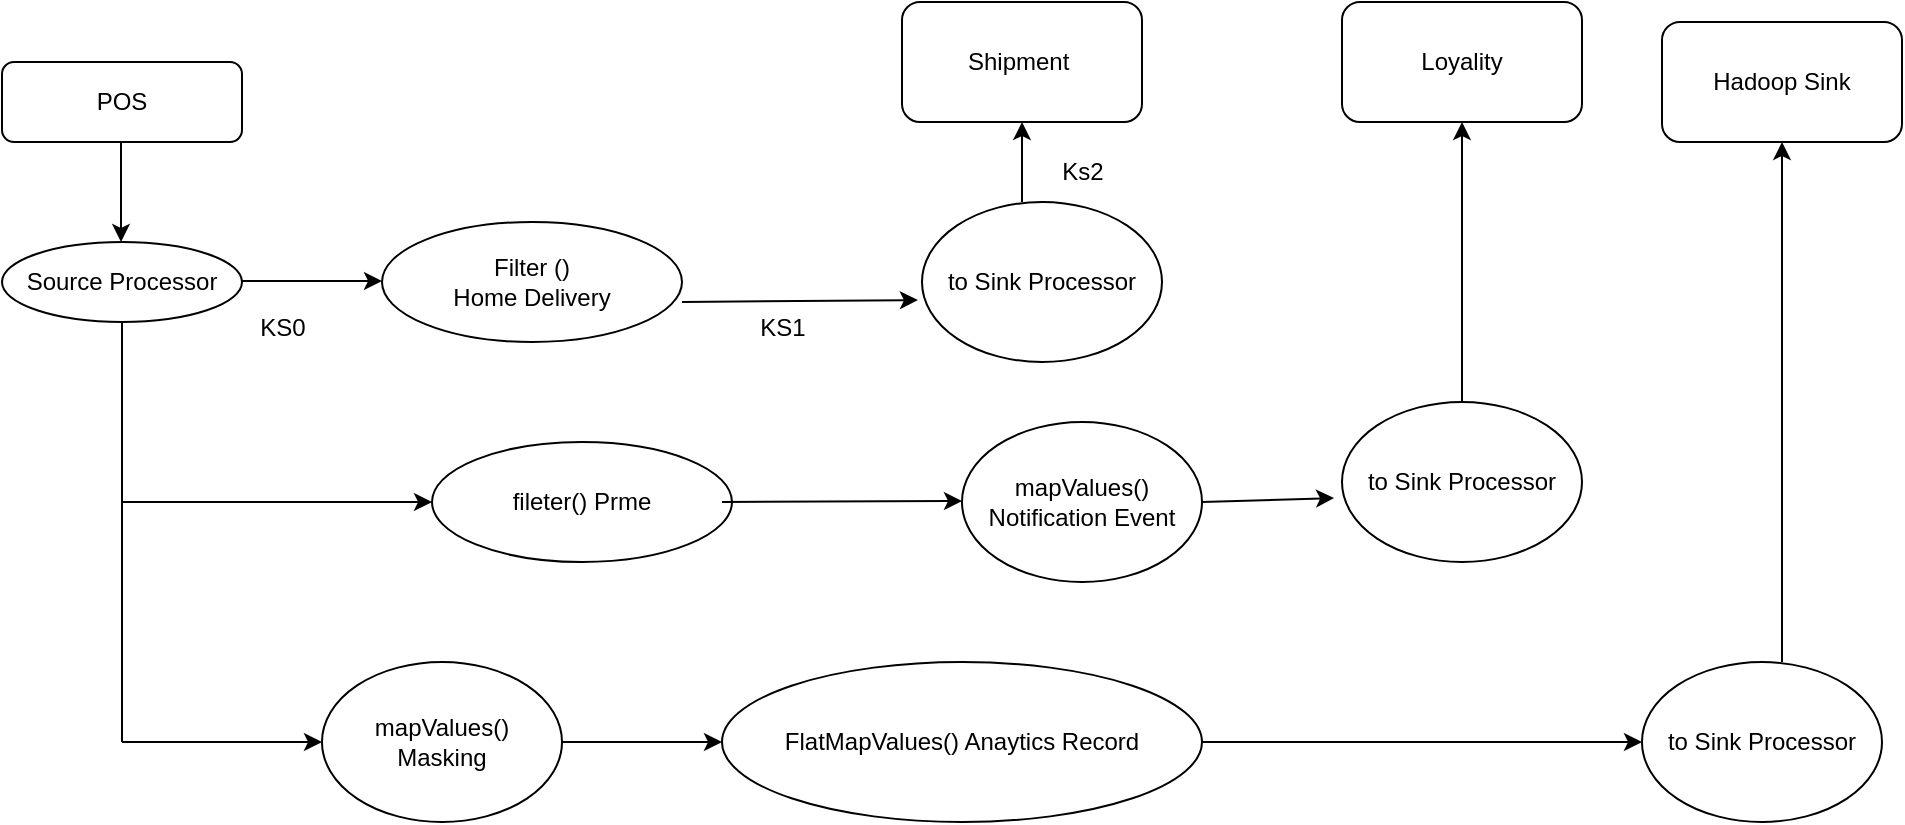 <mxfile version="21.2.0" type="device">
  <diagram id="C5RBs43oDa-KdzZeNtuy" name="Page-1">
    <mxGraphModel dx="2901" dy="1046" grid="1" gridSize="10" guides="1" tooltips="1" connect="1" arrows="1" fold="1" page="1" pageScale="1" pageWidth="827" pageHeight="1169" math="0" shadow="0">
      <root>
        <mxCell id="WIyWlLk6GJQsqaUBKTNV-0" />
        <mxCell id="WIyWlLk6GJQsqaUBKTNV-1" parent="WIyWlLk6GJQsqaUBKTNV-0" />
        <mxCell id="WIyWlLk6GJQsqaUBKTNV-7" value="POS" style="rounded=1;whiteSpace=wrap;html=1;fontSize=12;glass=0;strokeWidth=1;shadow=0;" parent="WIyWlLk6GJQsqaUBKTNV-1" vertex="1">
          <mxGeometry x="-590" y="70" width="120" height="40" as="geometry" />
        </mxCell>
        <mxCell id="tBe_F2XYtukOdVu6AqGG-4" value="" style="endArrow=classic;html=1;rounded=0;" edge="1" parent="WIyWlLk6GJQsqaUBKTNV-1">
          <mxGeometry width="50" height="50" relative="1" as="geometry">
            <mxPoint x="-530.5" y="110" as="sourcePoint" />
            <mxPoint x="-530.5" y="160" as="targetPoint" />
          </mxGeometry>
        </mxCell>
        <mxCell id="tBe_F2XYtukOdVu6AqGG-5" value="Source Processor" style="ellipse;whiteSpace=wrap;html=1;" vertex="1" parent="WIyWlLk6GJQsqaUBKTNV-1">
          <mxGeometry x="-590" y="160" width="120" height="40" as="geometry" />
        </mxCell>
        <mxCell id="tBe_F2XYtukOdVu6AqGG-6" value="" style="endArrow=classic;html=1;rounded=0;" edge="1" parent="WIyWlLk6GJQsqaUBKTNV-1">
          <mxGeometry width="50" height="50" relative="1" as="geometry">
            <mxPoint x="-460" y="179.5" as="sourcePoint" />
            <mxPoint x="-400" y="179.5" as="targetPoint" />
            <Array as="points">
              <mxPoint x="-470" y="179.5" />
            </Array>
          </mxGeometry>
        </mxCell>
        <mxCell id="tBe_F2XYtukOdVu6AqGG-7" value="Filter ()&lt;br&gt;Home Delivery" style="ellipse;whiteSpace=wrap;html=1;" vertex="1" parent="WIyWlLk6GJQsqaUBKTNV-1">
          <mxGeometry x="-400" y="150" width="150" height="60" as="geometry" />
        </mxCell>
        <mxCell id="tBe_F2XYtukOdVu6AqGG-8" value="to Sink Processor" style="ellipse;whiteSpace=wrap;html=1;" vertex="1" parent="WIyWlLk6GJQsqaUBKTNV-1">
          <mxGeometry x="-130" y="140" width="120" height="80" as="geometry" />
        </mxCell>
        <mxCell id="tBe_F2XYtukOdVu6AqGG-9" value="" style="endArrow=classic;html=1;rounded=0;entryX=-0.017;entryY=0.613;entryDx=0;entryDy=0;entryPerimeter=0;" edge="1" parent="WIyWlLk6GJQsqaUBKTNV-1" target="tBe_F2XYtukOdVu6AqGG-8">
          <mxGeometry width="50" height="50" relative="1" as="geometry">
            <mxPoint x="-250" y="190" as="sourcePoint" />
            <mxPoint x="-200" y="140" as="targetPoint" />
          </mxGeometry>
        </mxCell>
        <mxCell id="tBe_F2XYtukOdVu6AqGG-10" value="" style="endArrow=classic;html=1;rounded=0;entryX=0.5;entryY=1;entryDx=0;entryDy=0;" edge="1" parent="WIyWlLk6GJQsqaUBKTNV-1" target="tBe_F2XYtukOdVu6AqGG-12">
          <mxGeometry width="50" height="50" relative="1" as="geometry">
            <mxPoint x="-80" y="140" as="sourcePoint" />
            <mxPoint x="-30" y="130" as="targetPoint" />
          </mxGeometry>
        </mxCell>
        <mxCell id="tBe_F2XYtukOdVu6AqGG-12" value="Shipment&amp;nbsp;" style="rounded=1;whiteSpace=wrap;html=1;" vertex="1" parent="WIyWlLk6GJQsqaUBKTNV-1">
          <mxGeometry x="-140" y="40" width="120" height="60" as="geometry" />
        </mxCell>
        <mxCell id="tBe_F2XYtukOdVu6AqGG-15" value="KS0" style="text;html=1;align=center;verticalAlign=middle;resizable=0;points=[];autosize=1;strokeColor=none;fillColor=none;" vertex="1" parent="WIyWlLk6GJQsqaUBKTNV-1">
          <mxGeometry x="-475" y="188" width="50" height="30" as="geometry" />
        </mxCell>
        <mxCell id="tBe_F2XYtukOdVu6AqGG-16" value="KS1" style="text;html=1;align=center;verticalAlign=middle;resizable=0;points=[];autosize=1;strokeColor=none;fillColor=none;" vertex="1" parent="WIyWlLk6GJQsqaUBKTNV-1">
          <mxGeometry x="-225" y="188" width="50" height="30" as="geometry" />
        </mxCell>
        <mxCell id="tBe_F2XYtukOdVu6AqGG-17" value="Ks2" style="text;html=1;align=center;verticalAlign=middle;resizable=0;points=[];autosize=1;strokeColor=none;fillColor=none;" vertex="1" parent="WIyWlLk6GJQsqaUBKTNV-1">
          <mxGeometry x="-70" y="110" width="40" height="30" as="geometry" />
        </mxCell>
        <mxCell id="tBe_F2XYtukOdVu6AqGG-19" value="" style="endArrow=classic;html=1;rounded=0;" edge="1" parent="WIyWlLk6GJQsqaUBKTNV-1">
          <mxGeometry width="50" height="50" relative="1" as="geometry">
            <mxPoint x="140" y="240" as="sourcePoint" />
            <mxPoint x="140" y="100" as="targetPoint" />
          </mxGeometry>
        </mxCell>
        <mxCell id="tBe_F2XYtukOdVu6AqGG-20" value="" style="endArrow=classic;html=1;rounded=0;entryX=-0.033;entryY=0.6;entryDx=0;entryDy=0;entryPerimeter=0;" edge="1" parent="WIyWlLk6GJQsqaUBKTNV-1" target="tBe_F2XYtukOdVu6AqGG-27">
          <mxGeometry width="50" height="50" relative="1" as="geometry">
            <mxPoint x="10" y="290" as="sourcePoint" />
            <mxPoint x="60" y="240" as="targetPoint" />
          </mxGeometry>
        </mxCell>
        <mxCell id="tBe_F2XYtukOdVu6AqGG-21" value="" style="endArrow=classic;html=1;rounded=0;entryX=0;entryY=0.5;entryDx=0;entryDy=0;" edge="1" parent="WIyWlLk6GJQsqaUBKTNV-1" target="tBe_F2XYtukOdVu6AqGG-24">
          <mxGeometry width="50" height="50" relative="1" as="geometry">
            <mxPoint x="-530" y="290" as="sourcePoint" />
            <mxPoint x="-430" y="290" as="targetPoint" />
          </mxGeometry>
        </mxCell>
        <mxCell id="tBe_F2XYtukOdVu6AqGG-24" value="fileter() Prme" style="ellipse;whiteSpace=wrap;html=1;" vertex="1" parent="WIyWlLk6GJQsqaUBKTNV-1">
          <mxGeometry x="-375" y="260" width="150" height="60" as="geometry" />
        </mxCell>
        <mxCell id="tBe_F2XYtukOdVu6AqGG-25" value="mapValues() Notification Event" style="ellipse;whiteSpace=wrap;html=1;" vertex="1" parent="WIyWlLk6GJQsqaUBKTNV-1">
          <mxGeometry x="-110" y="250" width="120" height="80" as="geometry" />
        </mxCell>
        <mxCell id="tBe_F2XYtukOdVu6AqGG-26" value="" style="endArrow=classic;html=1;rounded=0;entryX=0;entryY=0.5;entryDx=0;entryDy=0;" edge="1" parent="WIyWlLk6GJQsqaUBKTNV-1">
          <mxGeometry width="50" height="50" relative="1" as="geometry">
            <mxPoint x="-230" y="290" as="sourcePoint" />
            <mxPoint x="-110" y="289.5" as="targetPoint" />
          </mxGeometry>
        </mxCell>
        <mxCell id="tBe_F2XYtukOdVu6AqGG-27" value="to Sink Processor" style="ellipse;whiteSpace=wrap;html=1;" vertex="1" parent="WIyWlLk6GJQsqaUBKTNV-1">
          <mxGeometry x="80" y="240" width="120" height="80" as="geometry" />
        </mxCell>
        <mxCell id="tBe_F2XYtukOdVu6AqGG-28" value="Loyality" style="rounded=1;whiteSpace=wrap;html=1;" vertex="1" parent="WIyWlLk6GJQsqaUBKTNV-1">
          <mxGeometry x="80" y="40" width="120" height="60" as="geometry" />
        </mxCell>
        <mxCell id="tBe_F2XYtukOdVu6AqGG-29" value="" style="endArrow=none;html=1;rounded=0;" edge="1" parent="WIyWlLk6GJQsqaUBKTNV-1">
          <mxGeometry width="50" height="50" relative="1" as="geometry">
            <mxPoint x="-530" y="410" as="sourcePoint" />
            <mxPoint x="-530" y="290" as="targetPoint" />
          </mxGeometry>
        </mxCell>
        <mxCell id="tBe_F2XYtukOdVu6AqGG-30" value="" style="endArrow=none;html=1;rounded=0;" edge="1" parent="WIyWlLk6GJQsqaUBKTNV-1">
          <mxGeometry width="50" height="50" relative="1" as="geometry">
            <mxPoint x="-530" y="290" as="sourcePoint" />
            <mxPoint x="-530" y="200" as="targetPoint" />
          </mxGeometry>
        </mxCell>
        <mxCell id="tBe_F2XYtukOdVu6AqGG-31" value="" style="endArrow=classic;html=1;rounded=0;" edge="1" parent="WIyWlLk6GJQsqaUBKTNV-1" target="tBe_F2XYtukOdVu6AqGG-32">
          <mxGeometry width="50" height="50" relative="1" as="geometry">
            <mxPoint x="-530" y="410" as="sourcePoint" />
            <mxPoint x="-450" y="410" as="targetPoint" />
          </mxGeometry>
        </mxCell>
        <mxCell id="tBe_F2XYtukOdVu6AqGG-32" value="mapValues()&lt;br&gt;Masking" style="ellipse;whiteSpace=wrap;html=1;" vertex="1" parent="WIyWlLk6GJQsqaUBKTNV-1">
          <mxGeometry x="-430" y="370" width="120" height="80" as="geometry" />
        </mxCell>
        <mxCell id="tBe_F2XYtukOdVu6AqGG-33" value="" style="endArrow=classic;html=1;rounded=0;" edge="1" parent="WIyWlLk6GJQsqaUBKTNV-1">
          <mxGeometry width="50" height="50" relative="1" as="geometry">
            <mxPoint x="-310" y="410" as="sourcePoint" />
            <mxPoint x="-230" y="410" as="targetPoint" />
          </mxGeometry>
        </mxCell>
        <mxCell id="tBe_F2XYtukOdVu6AqGG-34" value="FlatMapValues() Anaytics Record" style="ellipse;whiteSpace=wrap;html=1;" vertex="1" parent="WIyWlLk6GJQsqaUBKTNV-1">
          <mxGeometry x="-230" y="370" width="240" height="80" as="geometry" />
        </mxCell>
        <mxCell id="tBe_F2XYtukOdVu6AqGG-36" value="" style="endArrow=classic;html=1;rounded=0;" edge="1" parent="WIyWlLk6GJQsqaUBKTNV-1">
          <mxGeometry width="50" height="50" relative="1" as="geometry">
            <mxPoint x="10" y="410" as="sourcePoint" />
            <mxPoint x="230" y="410" as="targetPoint" />
          </mxGeometry>
        </mxCell>
        <mxCell id="tBe_F2XYtukOdVu6AqGG-37" value="to Sink Processor" style="ellipse;whiteSpace=wrap;html=1;" vertex="1" parent="WIyWlLk6GJQsqaUBKTNV-1">
          <mxGeometry x="230" y="370" width="120" height="80" as="geometry" />
        </mxCell>
        <mxCell id="tBe_F2XYtukOdVu6AqGG-38" value="" style="endArrow=classic;html=1;rounded=0;" edge="1" parent="WIyWlLk6GJQsqaUBKTNV-1" target="tBe_F2XYtukOdVu6AqGG-39">
          <mxGeometry width="50" height="50" relative="1" as="geometry">
            <mxPoint x="300" y="370" as="sourcePoint" />
            <mxPoint x="300" y="80" as="targetPoint" />
          </mxGeometry>
        </mxCell>
        <mxCell id="tBe_F2XYtukOdVu6AqGG-39" value="Hadoop Sink" style="rounded=1;whiteSpace=wrap;html=1;" vertex="1" parent="WIyWlLk6GJQsqaUBKTNV-1">
          <mxGeometry x="240" y="50" width="120" height="60" as="geometry" />
        </mxCell>
      </root>
    </mxGraphModel>
  </diagram>
</mxfile>
